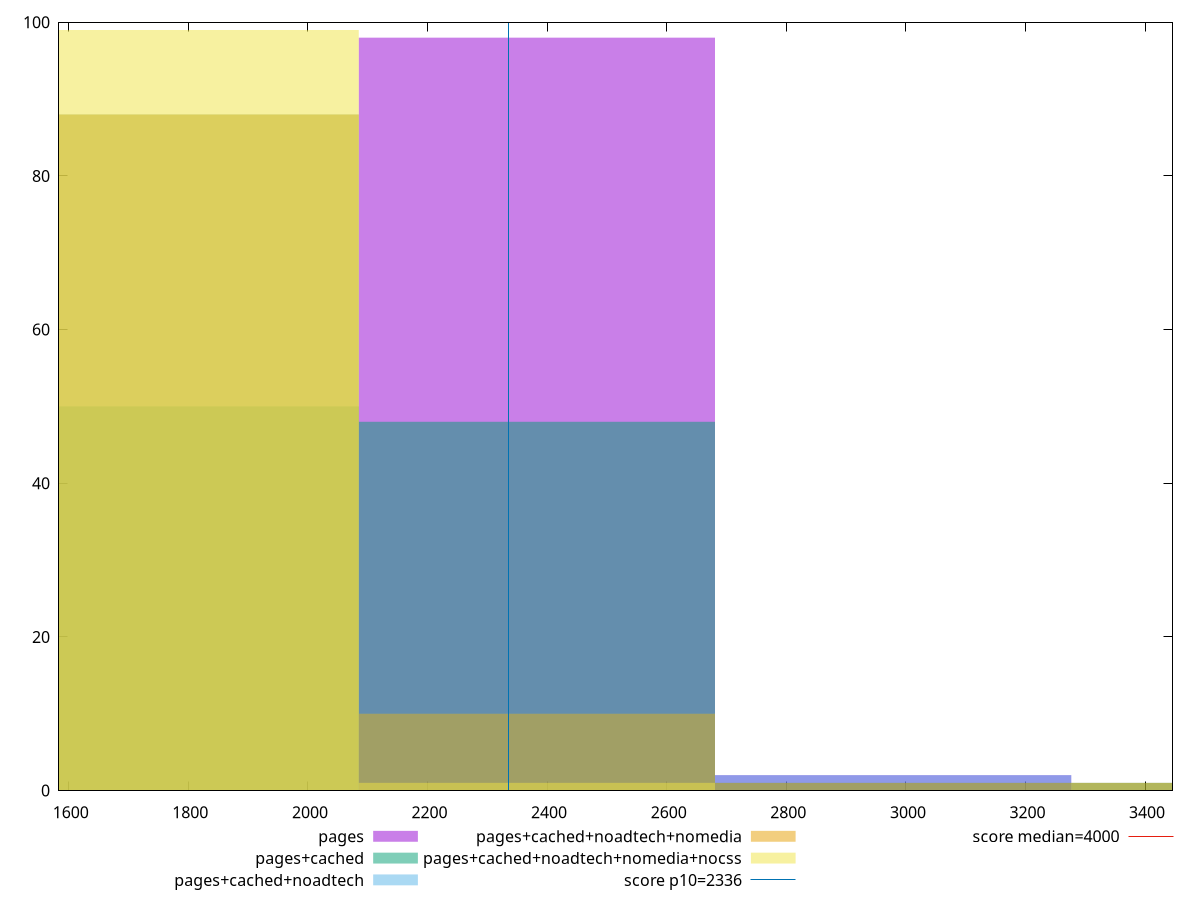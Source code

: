 reset

$pages <<EOF
2978.6128741608445 2
2382.8902993286756 98
EOF

$pagesCached <<EOF
3574.3354489930134 1
2978.6128741608445 1
2382.8902993286756 48
1787.1677244965067 50
EOF

$pagesCachedNoadtech <<EOF
2978.6128741608445 2
1787.1677244965067 88
2382.8902993286756 10
EOF

$pagesCachedNoadtechNomedia <<EOF
3574.3354489930134 1
2978.6128741608445 1
1787.1677244965067 88
2382.8902993286756 10
EOF

$pagesCachedNoadtechNomediaNocss <<EOF
2382.8902993286756 1
1787.1677244965067 99
EOF

set key outside below
set boxwidth 595.7225748321689
set xrange [1583.7735000000002:3445.8105000000005]
set yrange [0:100]
set trange [0:100]
set style fill transparent solid 0.5 noborder

set parametric
set terminal svg size 640, 530 enhanced background rgb 'white'
set output "report_00017_2021-02-10T15-08-03.406Z/first-contentful-paint/comparison/histogram/all_raw.svg"

plot $pages title "pages" with boxes, \
     $pagesCached title "pages+cached" with boxes, \
     $pagesCachedNoadtech title "pages+cached+noadtech" with boxes, \
     $pagesCachedNoadtechNomedia title "pages+cached+noadtech+nomedia" with boxes, \
     $pagesCachedNoadtechNomediaNocss title "pages+cached+noadtech+nomedia+nocss" with boxes, \
     2336,t title "score p10=2336", \
     4000,t title "score median=4000"

reset

